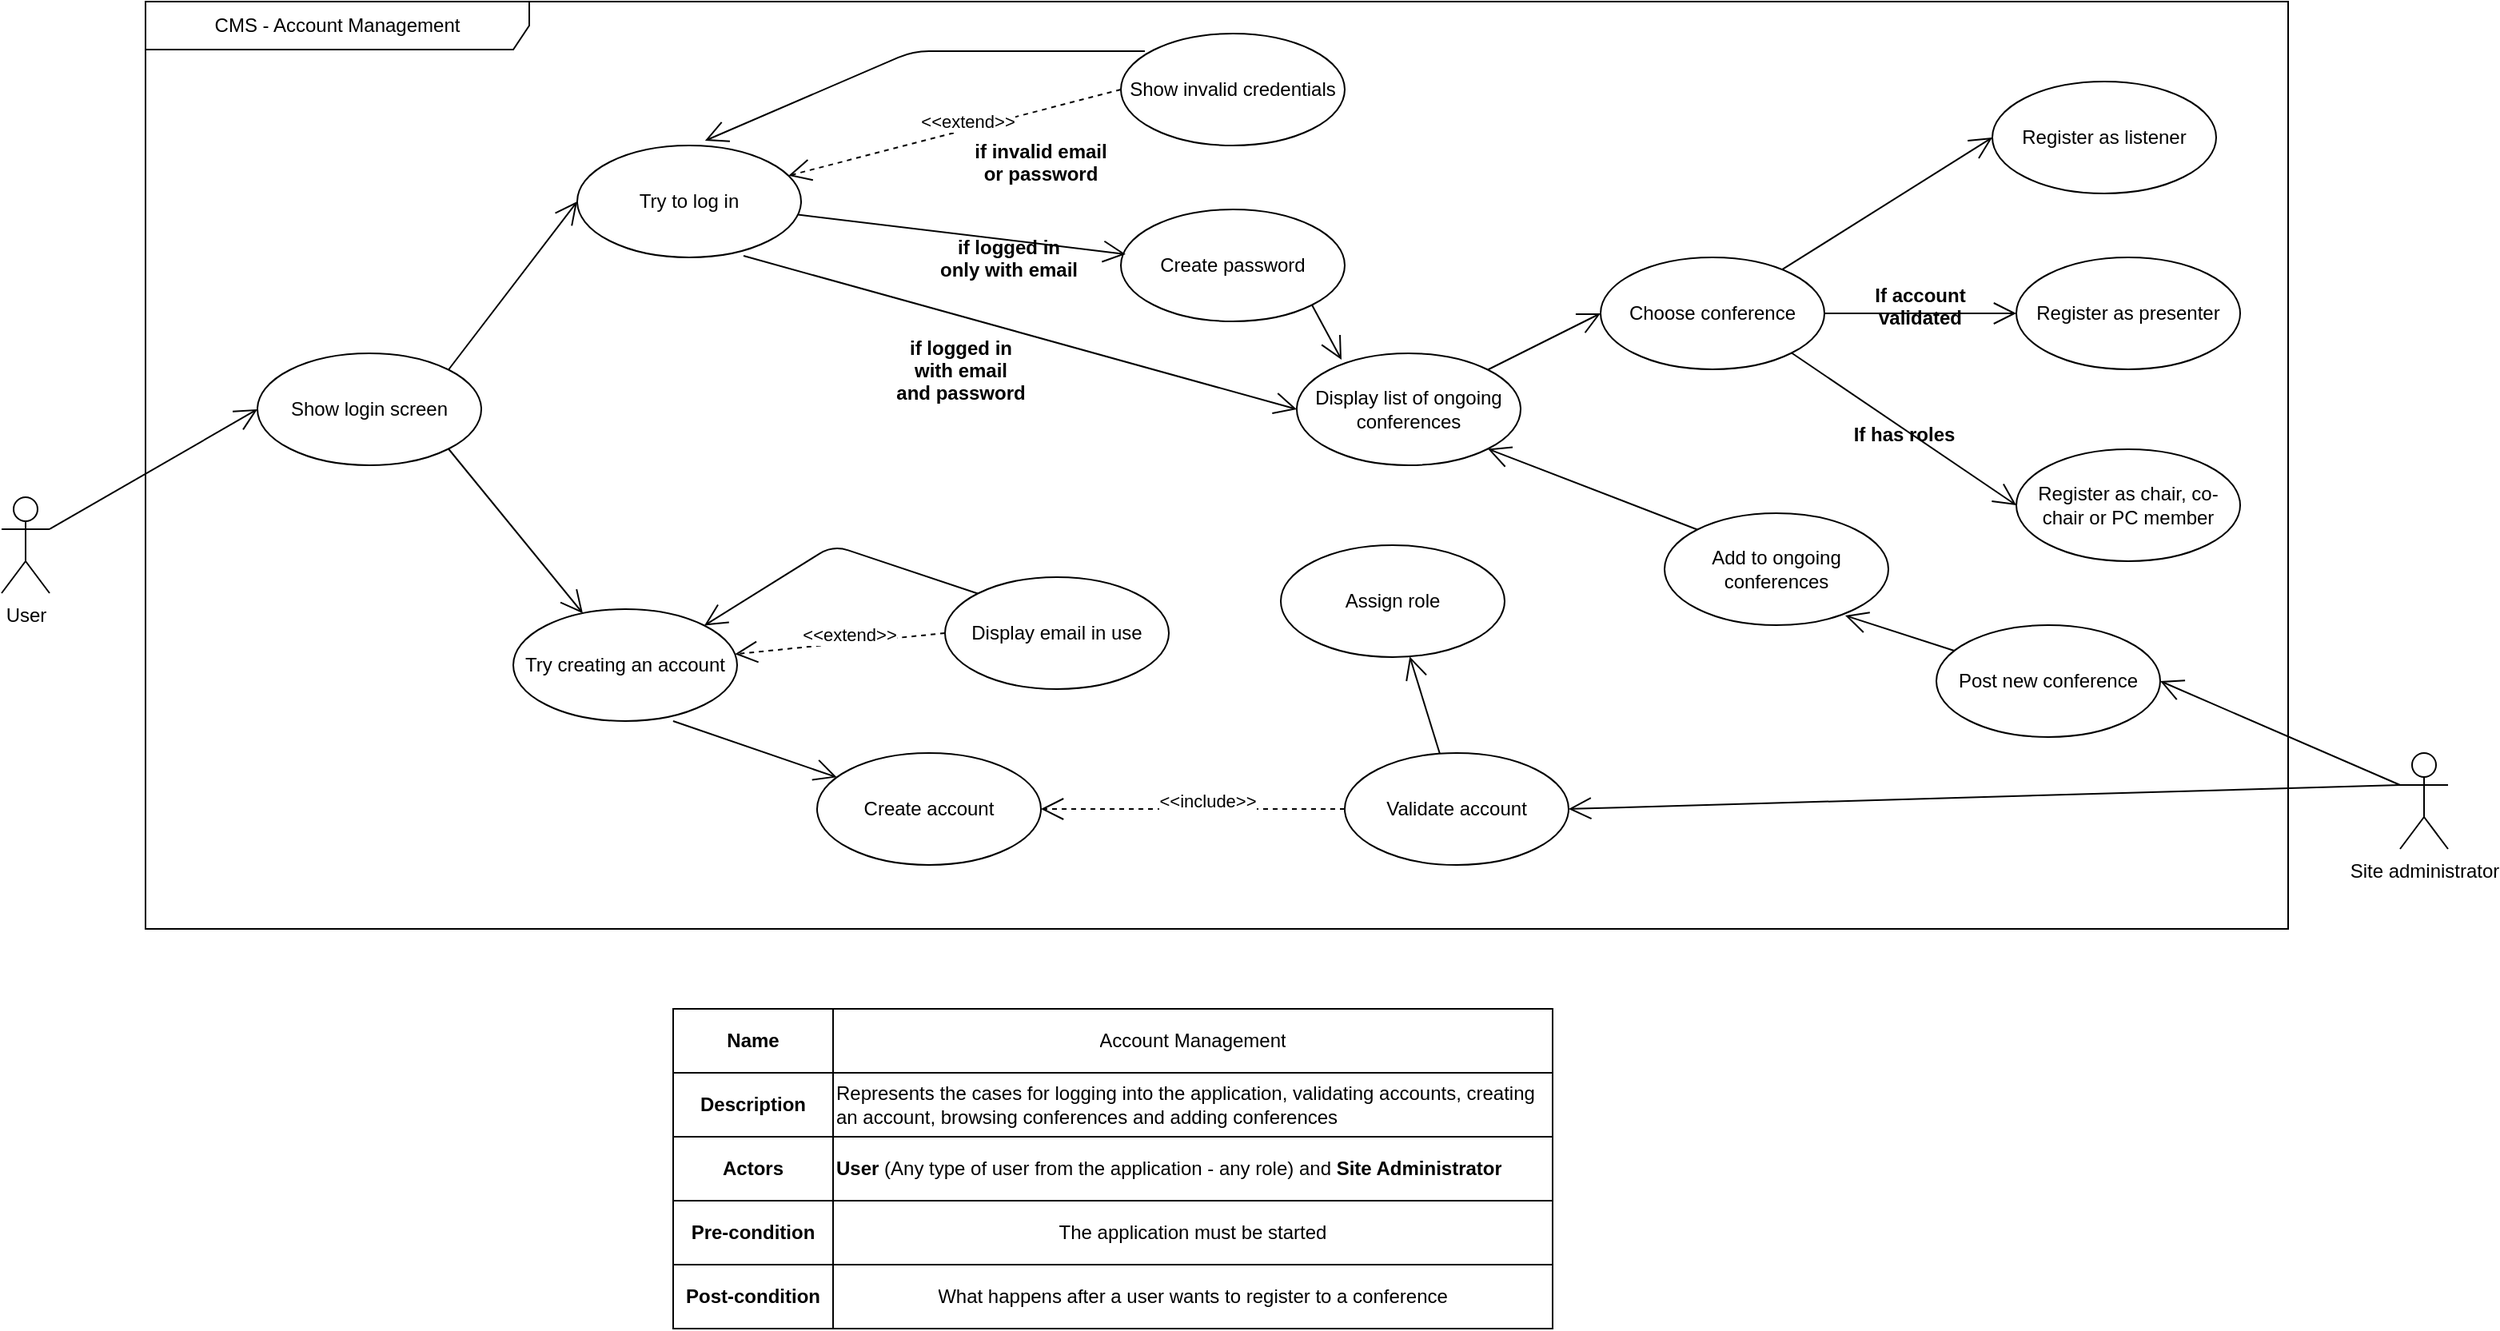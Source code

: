 <mxfile version="14.5.3" type="device"><diagram id="4KiLB5mKGfJC_ssiVV8L" name="Page-1"><mxGraphModel dx="3152" dy="1164" grid="1" gridSize="10" guides="1" tooltips="1" connect="1" arrows="1" fold="1" page="1" pageScale="1" pageWidth="850" pageHeight="1100" math="0" shadow="0"><root><mxCell id="0"/><mxCell id="1" parent="0"/><mxCell id="G-B95ZqFDndmX5m30Jdr-1" value="CMS - Account Management" style="shape=umlFrame;whiteSpace=wrap;html=1;width=240;height=30;" parent="1" vertex="1"><mxGeometry x="-20" y="30" width="1340" height="580" as="geometry"/></mxCell><mxCell id="G-B95ZqFDndmX5m30Jdr-2" value="User" style="shape=umlActor;verticalLabelPosition=bottom;verticalAlign=top;html=1;" parent="1" vertex="1"><mxGeometry x="-110" y="340" width="30" height="60" as="geometry"/></mxCell><mxCell id="G-B95ZqFDndmX5m30Jdr-3" value="Show login screen" style="ellipse;whiteSpace=wrap;html=1;" parent="1" vertex="1"><mxGeometry x="50" y="250" width="140" height="70" as="geometry"/></mxCell><mxCell id="G-B95ZqFDndmX5m30Jdr-4" value="Try to log in" style="ellipse;whiteSpace=wrap;html=1;" parent="1" vertex="1"><mxGeometry x="250" y="120" width="140" height="70" as="geometry"/></mxCell><mxCell id="G-B95ZqFDndmX5m30Jdr-5" value="Try creating an account" style="ellipse;whiteSpace=wrap;html=1;" parent="1" vertex="1"><mxGeometry x="210" y="410" width="140" height="70" as="geometry"/></mxCell><mxCell id="G-B95ZqFDndmX5m30Jdr-6" value="Create password" style="ellipse;whiteSpace=wrap;html=1;" parent="1" vertex="1"><mxGeometry x="590" y="160" width="140" height="70" as="geometry"/></mxCell><mxCell id="G-B95ZqFDndmX5m30Jdr-7" value="Show invalid credentials" style="ellipse;whiteSpace=wrap;html=1;" parent="1" vertex="1"><mxGeometry x="590" y="50" width="140" height="70" as="geometry"/></mxCell><mxCell id="G-B95ZqFDndmX5m30Jdr-8" value="Choose conference" style="ellipse;whiteSpace=wrap;html=1;" parent="1" vertex="1"><mxGeometry x="890" y="190" width="140" height="70" as="geometry"/></mxCell><mxCell id="G-B95ZqFDndmX5m30Jdr-9" value="&amp;lt;&amp;lt;extend&amp;gt;&amp;gt;" style="endArrow=open;endSize=12;dashed=1;html=1;exitX=0;exitY=0.5;exitDx=0;exitDy=0;" parent="1" source="G-B95ZqFDndmX5m30Jdr-7" target="G-B95ZqFDndmX5m30Jdr-4" edge="1"><mxGeometry x="-0.091" y="-5" width="160" relative="1" as="geometry"><mxPoint x="490" y="150" as="sourcePoint"/><mxPoint x="650" y="150" as="targetPoint"/><Array as="points"/><mxPoint as="offset"/></mxGeometry></mxCell><mxCell id="G-B95ZqFDndmX5m30Jdr-10" value="if invalid email&#10;or password" style="text;align=center;fontStyle=1;verticalAlign=middle;spacingLeft=3;spacingRight=3;strokeColor=none;rotatable=0;points=[[0,0.5],[1,0.5]];portConstraint=eastwest;" parent="1" vertex="1"><mxGeometry x="500" y="100" width="80" height="60" as="geometry"/></mxCell><mxCell id="G-B95ZqFDndmX5m30Jdr-13" value="if logged in&#10;only with email" style="text;align=center;fontStyle=1;verticalAlign=middle;spacingLeft=3;spacingRight=3;strokeColor=none;rotatable=0;points=[[0,0.5],[1,0.5]];portConstraint=eastwest;" parent="1" vertex="1"><mxGeometry x="480" y="160" width="80" height="60" as="geometry"/></mxCell><mxCell id="G-B95ZqFDndmX5m30Jdr-15" value="if logged in&#10;with email&#10;and password" style="text;align=center;fontStyle=1;verticalAlign=middle;spacingLeft=3;spacingRight=3;strokeColor=none;rotatable=0;points=[[0,0.5],[1,0.5]];portConstraint=eastwest;" parent="1" vertex="1"><mxGeometry x="450" y="230" width="80" height="60" as="geometry"/></mxCell><mxCell id="G-B95ZqFDndmX5m30Jdr-16" value="Display list of ongoing conferences" style="ellipse;whiteSpace=wrap;html=1;" parent="1" vertex="1"><mxGeometry x="700" y="250" width="140" height="70" as="geometry"/></mxCell><mxCell id="G-B95ZqFDndmX5m30Jdr-17" value="" style="endArrow=open;endFill=1;endSize=12;html=1;exitX=1;exitY=1;exitDx=0;exitDy=0;entryX=0.2;entryY=0.057;entryDx=0;entryDy=0;entryPerimeter=0;" parent="1" source="G-B95ZqFDndmX5m30Jdr-6" target="G-B95ZqFDndmX5m30Jdr-16" edge="1"><mxGeometry width="160" relative="1" as="geometry"><mxPoint x="340" y="360" as="sourcePoint"/><mxPoint x="500" y="360" as="targetPoint"/></mxGeometry></mxCell><mxCell id="G-B95ZqFDndmX5m30Jdr-19" value="" style="endArrow=open;endFill=1;endSize=12;html=1;entryX=0;entryY=0.5;entryDx=0;entryDy=0;exitX=1;exitY=0;exitDx=0;exitDy=0;" parent="1" source="G-B95ZqFDndmX5m30Jdr-3" target="G-B95ZqFDndmX5m30Jdr-4" edge="1"><mxGeometry width="160" relative="1" as="geometry"><mxPoint x="80" y="160" as="sourcePoint"/><mxPoint x="240" y="160" as="targetPoint"/></mxGeometry></mxCell><mxCell id="G-B95ZqFDndmX5m30Jdr-20" value="" style="endArrow=open;endFill=1;endSize=12;html=1;exitX=1;exitY=0.333;exitDx=0;exitDy=0;exitPerimeter=0;entryX=0;entryY=0.5;entryDx=0;entryDy=0;" parent="1" source="G-B95ZqFDndmX5m30Jdr-2" target="G-B95ZqFDndmX5m30Jdr-3" edge="1"><mxGeometry width="160" relative="1" as="geometry"><mxPoint x="30" y="260" as="sourcePoint"/><mxPoint x="190" y="260" as="targetPoint"/></mxGeometry></mxCell><mxCell id="G-B95ZqFDndmX5m30Jdr-21" value="" style="endArrow=open;endFill=1;endSize=12;html=1;exitX=0.107;exitY=0.157;exitDx=0;exitDy=0;exitPerimeter=0;entryX=0.571;entryY=-0.043;entryDx=0;entryDy=0;entryPerimeter=0;" parent="1" source="G-B95ZqFDndmX5m30Jdr-7" target="G-B95ZqFDndmX5m30Jdr-4" edge="1"><mxGeometry width="160" relative="1" as="geometry"><mxPoint x="180" y="290" as="sourcePoint"/><mxPoint x="340" y="290" as="targetPoint"/><Array as="points"><mxPoint x="460" y="61"/></Array></mxGeometry></mxCell><mxCell id="G-B95ZqFDndmX5m30Jdr-22" value="" style="endArrow=open;endFill=1;endSize=12;html=1;exitX=1;exitY=1;exitDx=0;exitDy=0;" parent="1" source="G-B95ZqFDndmX5m30Jdr-3" target="G-B95ZqFDndmX5m30Jdr-5" edge="1"><mxGeometry width="160" relative="1" as="geometry"><mxPoint x="580" y="600" as="sourcePoint"/><mxPoint x="740" y="600" as="targetPoint"/></mxGeometry></mxCell><mxCell id="G-B95ZqFDndmX5m30Jdr-23" value="" style="endArrow=open;endFill=1;endSize=12;html=1;entryX=1;entryY=0;entryDx=0;entryDy=0;exitX=0;exitY=0;exitDx=0;exitDy=0;" parent="1" source="G-B95ZqFDndmX5m30Jdr-30" target="G-B95ZqFDndmX5m30Jdr-5" edge="1"><mxGeometry width="160" relative="1" as="geometry"><mxPoint x="370" y="359.5" as="sourcePoint"/><mxPoint x="530" y="359" as="targetPoint"/><Array as="points"><mxPoint x="410" y="370"/></Array></mxGeometry></mxCell><mxCell id="G-B95ZqFDndmX5m30Jdr-24" value="" style="endArrow=open;endFill=1;endSize=12;html=1;entryX=0.021;entryY=0.4;entryDx=0;entryDy=0;entryPerimeter=0;" parent="1" source="G-B95ZqFDndmX5m30Jdr-4" target="G-B95ZqFDndmX5m30Jdr-6" edge="1"><mxGeometry width="160" relative="1" as="geometry"><mxPoint x="420" y="170" as="sourcePoint"/><mxPoint x="580" y="170" as="targetPoint"/></mxGeometry></mxCell><mxCell id="G-B95ZqFDndmX5m30Jdr-25" value="" style="endArrow=open;endFill=1;endSize=12;html=1;exitX=0.743;exitY=0.986;exitDx=0;exitDy=0;exitPerimeter=0;entryX=0;entryY=0.5;entryDx=0;entryDy=0;" parent="1" source="G-B95ZqFDndmX5m30Jdr-4" target="G-B95ZqFDndmX5m30Jdr-16" edge="1"><mxGeometry width="160" relative="1" as="geometry"><mxPoint x="380" y="240" as="sourcePoint"/><mxPoint x="526.395" y="297.62" as="targetPoint"/></mxGeometry></mxCell><mxCell id="G-B95ZqFDndmX5m30Jdr-26" value="" style="endArrow=open;endFill=1;endSize=12;html=1;exitX=0.714;exitY=1;exitDx=0;exitDy=0;exitPerimeter=0;" parent="1" source="G-B95ZqFDndmX5m30Jdr-5" target="G-B95ZqFDndmX5m30Jdr-29" edge="1"><mxGeometry width="160" relative="1" as="geometry"><mxPoint x="210" y="490" as="sourcePoint"/><mxPoint x="370" y="490" as="targetPoint"/></mxGeometry></mxCell><mxCell id="G-B95ZqFDndmX5m30Jdr-28" value="Assign role" style="ellipse;whiteSpace=wrap;html=1;" parent="1" vertex="1"><mxGeometry x="690" y="370" width="140" height="70" as="geometry"/></mxCell><mxCell id="G-B95ZqFDndmX5m30Jdr-29" value="Create account" style="ellipse;whiteSpace=wrap;html=1;" parent="1" vertex="1"><mxGeometry x="400" y="500" width="140" height="70" as="geometry"/></mxCell><mxCell id="G-B95ZqFDndmX5m30Jdr-30" value="Display email in use" style="ellipse;whiteSpace=wrap;html=1;" parent="1" vertex="1"><mxGeometry x="480" y="390" width="140" height="70" as="geometry"/></mxCell><mxCell id="G-B95ZqFDndmX5m30Jdr-31" value="Validate account" style="ellipse;whiteSpace=wrap;html=1;" parent="1" vertex="1"><mxGeometry x="730" y="500" width="140" height="70" as="geometry"/></mxCell><mxCell id="G-B95ZqFDndmX5m30Jdr-32" value="&amp;lt;&amp;lt;include&amp;gt;&amp;gt;" style="endArrow=open;endSize=12;dashed=1;html=1;entryX=1;entryY=0.5;entryDx=0;entryDy=0;exitX=0;exitY=0.5;exitDx=0;exitDy=0;" parent="1" source="G-B95ZqFDndmX5m30Jdr-31" target="G-B95ZqFDndmX5m30Jdr-29" edge="1"><mxGeometry x="-0.091" y="-5" width="160" relative="1" as="geometry"><mxPoint x="634" y="545" as="sourcePoint"/><mxPoint x="460" y="476.01" as="targetPoint"/><Array as="points"/><mxPoint as="offset"/></mxGeometry></mxCell><mxCell id="G-B95ZqFDndmX5m30Jdr-33" value="&amp;lt;&amp;lt;extend&amp;gt;&amp;gt;" style="endArrow=open;endSize=12;dashed=1;html=1;exitX=0;exitY=0.5;exitDx=0;exitDy=0;" parent="1" source="G-B95ZqFDndmX5m30Jdr-30" target="G-B95ZqFDndmX5m30Jdr-5" edge="1"><mxGeometry x="-0.091" y="-5" width="160" relative="1" as="geometry"><mxPoint x="420" y="398" as="sourcePoint"/><mxPoint x="642.02" y="393.01" as="targetPoint"/><Array as="points"/><mxPoint as="offset"/></mxGeometry></mxCell><mxCell id="G-B95ZqFDndmX5m30Jdr-39" value="" style="endArrow=open;endFill=1;endSize=12;html=1;" parent="1" source="G-B95ZqFDndmX5m30Jdr-31" target="G-B95ZqFDndmX5m30Jdr-28" edge="1"><mxGeometry width="160" relative="1" as="geometry"><mxPoint x="710" y="440" as="sourcePoint"/><mxPoint x="795.31" y="514.611" as="targetPoint"/></mxGeometry></mxCell><mxCell id="G-B95ZqFDndmX5m30Jdr-40" value="" style="endArrow=open;endFill=1;endSize=12;html=1;entryX=0;entryY=0.5;entryDx=0;entryDy=0;" parent="1" source="G-B95ZqFDndmX5m30Jdr-8" target="G-B95ZqFDndmX5m30Jdr-46" edge="1"><mxGeometry width="160" relative="1" as="geometry"><mxPoint x="900" y="140" as="sourcePoint"/><mxPoint x="1060" y="140" as="targetPoint"/></mxGeometry></mxCell><mxCell id="G-B95ZqFDndmX5m30Jdr-41" value="" style="endArrow=open;endFill=1;endSize=12;html=1;exitX=0;exitY=0.333;exitDx=0;exitDy=0;exitPerimeter=0;entryX=1;entryY=0.5;entryDx=0;entryDy=0;" parent="1" source="G-B95ZqFDndmX5m30Jdr-58" target="G-B95ZqFDndmX5m30Jdr-47" edge="1"><mxGeometry width="160" relative="1" as="geometry"><mxPoint x="700" y="680" as="sourcePoint"/><mxPoint x="860" y="680" as="targetPoint"/></mxGeometry></mxCell><mxCell id="G-B95ZqFDndmX5m30Jdr-43" value="" style="endArrow=open;endFill=1;endSize=12;html=1;entryX=0;entryY=0.5;entryDx=0;entryDy=0;" parent="1" source="G-B95ZqFDndmX5m30Jdr-16" target="G-B95ZqFDndmX5m30Jdr-8" edge="1"><mxGeometry width="160" relative="1" as="geometry"><mxPoint x="740" y="129.5" as="sourcePoint"/><mxPoint x="900" y="129.5" as="targetPoint"/></mxGeometry></mxCell><mxCell id="G-B95ZqFDndmX5m30Jdr-44" value="Add to ongoing conferences" style="ellipse;whiteSpace=wrap;html=1;" parent="1" vertex="1"><mxGeometry x="930" y="350" width="140" height="70" as="geometry"/></mxCell><mxCell id="G-B95ZqFDndmX5m30Jdr-45" value="Register as presenter" style="ellipse;whiteSpace=wrap;html=1;" parent="1" vertex="1"><mxGeometry x="1150" y="190" width="140" height="70" as="geometry"/></mxCell><mxCell id="G-B95ZqFDndmX5m30Jdr-46" value="Register as listener" style="ellipse;whiteSpace=wrap;html=1;" parent="1" vertex="1"><mxGeometry x="1135" y="80" width="140" height="70" as="geometry"/></mxCell><mxCell id="G-B95ZqFDndmX5m30Jdr-47" value="Post new conference" style="ellipse;whiteSpace=wrap;html=1;" parent="1" vertex="1"><mxGeometry x="1100" y="420" width="140" height="70" as="geometry"/></mxCell><mxCell id="G-B95ZqFDndmX5m30Jdr-48" value="Register as chair, co-chair or PC member" style="ellipse;whiteSpace=wrap;html=1;" parent="1" vertex="1"><mxGeometry x="1150" y="310" width="140" height="70" as="geometry"/></mxCell><mxCell id="G-B95ZqFDndmX5m30Jdr-49" value="" style="endArrow=open;endFill=1;endSize=12;html=1;exitX=1;exitY=0.5;exitDx=0;exitDy=0;entryX=0;entryY=0.5;entryDx=0;entryDy=0;" parent="1" source="G-B95ZqFDndmX5m30Jdr-8" target="G-B95ZqFDndmX5m30Jdr-45" edge="1"><mxGeometry width="160" relative="1" as="geometry"><mxPoint x="950" y="319" as="sourcePoint"/><mxPoint x="1110" y="319" as="targetPoint"/></mxGeometry></mxCell><mxCell id="G-B95ZqFDndmX5m30Jdr-50" value="" style="endArrow=open;endFill=1;endSize=12;html=1;exitX=0;exitY=0.333;exitDx=0;exitDy=0;exitPerimeter=0;entryX=1;entryY=0.5;entryDx=0;entryDy=0;" parent="1" source="G-B95ZqFDndmX5m30Jdr-58" target="G-B95ZqFDndmX5m30Jdr-31" edge="1"><mxGeometry width="160" relative="1" as="geometry"><mxPoint x="870" y="634.5" as="sourcePoint"/><mxPoint x="1030" y="634.5" as="targetPoint"/></mxGeometry></mxCell><mxCell id="G-B95ZqFDndmX5m30Jdr-51" value="" style="endArrow=open;endFill=1;endSize=12;html=1;exitX=1;exitY=1;exitDx=0;exitDy=0;entryX=0;entryY=0.5;entryDx=0;entryDy=0;" parent="1" source="G-B95ZqFDndmX5m30Jdr-8" target="G-B95ZqFDndmX5m30Jdr-48" edge="1"><mxGeometry width="160" relative="1" as="geometry"><mxPoint x="940" y="340" as="sourcePoint"/><mxPoint x="1100" y="340" as="targetPoint"/></mxGeometry></mxCell><mxCell id="G-B95ZqFDndmX5m30Jdr-53" value="If has roles" style="text;align=center;fontStyle=1;verticalAlign=middle;spacingLeft=3;spacingRight=3;strokeColor=none;rotatable=0;points=[[0,0.5],[1,0.5]];portConstraint=eastwest;" parent="1" vertex="1"><mxGeometry x="1040" y="270" width="80" height="60" as="geometry"/></mxCell><mxCell id="G-B95ZqFDndmX5m30Jdr-55" value="If account&#10;validated" style="text;align=center;fontStyle=1;verticalAlign=middle;spacingLeft=3;spacingRight=3;strokeColor=none;rotatable=0;points=[[0,0.5],[1,0.5]];portConstraint=eastwest;" parent="1" vertex="1"><mxGeometry x="1050" y="190" width="80" height="60" as="geometry"/></mxCell><mxCell id="G-B95ZqFDndmX5m30Jdr-58" value="Site administrator" style="shape=umlActor;verticalLabelPosition=bottom;verticalAlign=top;html=1;" parent="1" vertex="1"><mxGeometry x="1390" y="500" width="30" height="60" as="geometry"/></mxCell><mxCell id="G-B95ZqFDndmX5m30Jdr-60" value="" style="endArrow=open;endFill=1;endSize=12;html=1;exitX=0;exitY=0;exitDx=0;exitDy=0;entryX=1;entryY=1;entryDx=0;entryDy=0;" parent="1" source="G-B95ZqFDndmX5m30Jdr-44" target="G-B95ZqFDndmX5m30Jdr-16" edge="1"><mxGeometry width="160" relative="1" as="geometry"><mxPoint x="770" y="610" as="sourcePoint"/><mxPoint x="930" y="610" as="targetPoint"/></mxGeometry></mxCell><mxCell id="G-B95ZqFDndmX5m30Jdr-61" value="" style="endArrow=open;endFill=1;endSize=12;html=1;entryX=0.807;entryY=0.914;entryDx=0;entryDy=0;entryPerimeter=0;" parent="1" source="G-B95ZqFDndmX5m30Jdr-47" target="G-B95ZqFDndmX5m30Jdr-44" edge="1"><mxGeometry width="160" relative="1" as="geometry"><mxPoint x="830" y="470" as="sourcePoint"/><mxPoint x="990" y="470" as="targetPoint"/></mxGeometry></mxCell><mxCell id="G-B95ZqFDndmX5m30Jdr-79" value="" style="shape=table;html=1;whiteSpace=wrap;startSize=0;container=1;collapsible=0;childLayout=tableLayout;" parent="1" vertex="1"><mxGeometry x="310" y="660" width="550" height="200" as="geometry"/></mxCell><mxCell id="G-B95ZqFDndmX5m30Jdr-80" value="" style="shape=partialRectangle;html=1;whiteSpace=wrap;collapsible=0;dropTarget=0;pointerEvents=0;fillColor=none;top=0;left=0;bottom=0;right=0;points=[[0,0.5],[1,0.5]];portConstraint=eastwest;" parent="G-B95ZqFDndmX5m30Jdr-79" vertex="1"><mxGeometry width="550" height="40" as="geometry"/></mxCell><mxCell id="G-B95ZqFDndmX5m30Jdr-81" value="&lt;b&gt;Name&lt;/b&gt;" style="shape=partialRectangle;html=1;whiteSpace=wrap;connectable=0;overflow=hidden;fillColor=none;top=0;left=0;bottom=0;right=0;" parent="G-B95ZqFDndmX5m30Jdr-80" vertex="1"><mxGeometry width="100" height="40" as="geometry"/></mxCell><mxCell id="G-B95ZqFDndmX5m30Jdr-82" value="Account Management" style="shape=partialRectangle;html=1;whiteSpace=wrap;connectable=0;overflow=hidden;fillColor=none;top=0;left=0;bottom=0;right=0;" parent="G-B95ZqFDndmX5m30Jdr-80" vertex="1"><mxGeometry x="100" width="450" height="40" as="geometry"/></mxCell><mxCell id="G-B95ZqFDndmX5m30Jdr-83" value="" style="shape=partialRectangle;html=1;whiteSpace=wrap;collapsible=0;dropTarget=0;pointerEvents=0;fillColor=none;top=0;left=0;bottom=0;right=0;points=[[0,0.5],[1,0.5]];portConstraint=eastwest;" parent="G-B95ZqFDndmX5m30Jdr-79" vertex="1"><mxGeometry y="40" width="550" height="40" as="geometry"/></mxCell><mxCell id="G-B95ZqFDndmX5m30Jdr-84" value="&lt;b&gt;Description&lt;/b&gt;" style="shape=partialRectangle;html=1;whiteSpace=wrap;connectable=0;overflow=hidden;fillColor=none;top=0;left=0;bottom=0;right=0;" parent="G-B95ZqFDndmX5m30Jdr-83" vertex="1"><mxGeometry width="100" height="40" as="geometry"/></mxCell><mxCell id="G-B95ZqFDndmX5m30Jdr-85" value="Represents the cases for logging into the application, validating accounts, creating an account, browsing conferences and adding conferences" style="shape=partialRectangle;html=1;whiteSpace=wrap;connectable=0;overflow=hidden;fillColor=none;top=0;left=0;bottom=0;right=0;align=left;" parent="G-B95ZqFDndmX5m30Jdr-83" vertex="1"><mxGeometry x="100" width="450" height="40" as="geometry"/></mxCell><mxCell id="G-B95ZqFDndmX5m30Jdr-86" value="" style="shape=partialRectangle;html=1;whiteSpace=wrap;collapsible=0;dropTarget=0;pointerEvents=0;fillColor=none;top=0;left=0;bottom=0;right=0;points=[[0,0.5],[1,0.5]];portConstraint=eastwest;" parent="G-B95ZqFDndmX5m30Jdr-79" vertex="1"><mxGeometry y="80" width="550" height="40" as="geometry"/></mxCell><mxCell id="G-B95ZqFDndmX5m30Jdr-87" value="&lt;b&gt;Actors&lt;/b&gt;" style="shape=partialRectangle;html=1;whiteSpace=wrap;connectable=0;overflow=hidden;fillColor=none;top=0;left=0;bottom=0;right=0;" parent="G-B95ZqFDndmX5m30Jdr-86" vertex="1"><mxGeometry width="100" height="40" as="geometry"/></mxCell><mxCell id="G-B95ZqFDndmX5m30Jdr-88" value="&lt;b&gt;User&lt;/b&gt; (Any type of user from the application - any role) and &lt;b&gt;Site Administrator&lt;/b&gt;" style="shape=partialRectangle;html=1;whiteSpace=wrap;connectable=0;overflow=hidden;fillColor=none;top=0;left=0;bottom=0;right=0;align=left;" parent="G-B95ZqFDndmX5m30Jdr-86" vertex="1"><mxGeometry x="100" width="450" height="40" as="geometry"/></mxCell><mxCell id="G-B95ZqFDndmX5m30Jdr-89" value="" style="shape=partialRectangle;html=1;whiteSpace=wrap;collapsible=0;dropTarget=0;pointerEvents=0;fillColor=none;top=0;left=0;bottom=0;right=0;points=[[0,0.5],[1,0.5]];portConstraint=eastwest;" parent="G-B95ZqFDndmX5m30Jdr-79" vertex="1"><mxGeometry y="120" width="550" height="40" as="geometry"/></mxCell><mxCell id="G-B95ZqFDndmX5m30Jdr-90" value="&lt;b&gt;Pre-condition&lt;/b&gt;" style="shape=partialRectangle;html=1;whiteSpace=wrap;connectable=0;overflow=hidden;fillColor=none;top=0;left=0;bottom=0;right=0;" parent="G-B95ZqFDndmX5m30Jdr-89" vertex="1"><mxGeometry width="100" height="40" as="geometry"/></mxCell><mxCell id="G-B95ZqFDndmX5m30Jdr-91" value="The application must be started" style="shape=partialRectangle;html=1;whiteSpace=wrap;connectable=0;overflow=hidden;fillColor=none;top=0;left=0;bottom=0;right=0;" parent="G-B95ZqFDndmX5m30Jdr-89" vertex="1"><mxGeometry x="100" width="450" height="40" as="geometry"/></mxCell><mxCell id="G-B95ZqFDndmX5m30Jdr-92" value="" style="shape=partialRectangle;html=1;whiteSpace=wrap;collapsible=0;dropTarget=0;pointerEvents=0;fillColor=none;top=0;left=0;bottom=0;right=0;points=[[0,0.5],[1,0.5]];portConstraint=eastwest;" parent="G-B95ZqFDndmX5m30Jdr-79" vertex="1"><mxGeometry y="160" width="550" height="40" as="geometry"/></mxCell><mxCell id="G-B95ZqFDndmX5m30Jdr-93" value="&lt;b&gt;Post-condition&lt;/b&gt;" style="shape=partialRectangle;html=1;whiteSpace=wrap;connectable=0;overflow=hidden;fillColor=none;top=0;left=0;bottom=0;right=0;" parent="G-B95ZqFDndmX5m30Jdr-92" vertex="1"><mxGeometry width="100" height="40" as="geometry"/></mxCell><mxCell id="G-B95ZqFDndmX5m30Jdr-94" value="What happens after a user wants to register to a conference" style="shape=partialRectangle;html=1;whiteSpace=wrap;connectable=0;overflow=hidden;fillColor=none;top=0;left=0;bottom=0;right=0;" parent="G-B95ZqFDndmX5m30Jdr-92" vertex="1"><mxGeometry x="100" width="450" height="40" as="geometry"/></mxCell></root></mxGraphModel></diagram></mxfile>